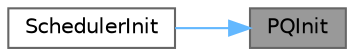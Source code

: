 digraph "PQInit"
{
 // LATEX_PDF_SIZE
  bgcolor="transparent";
  edge [fontname=Helvetica,fontsize=10,labelfontname=Helvetica,labelfontsize=10];
  node [fontname=Helvetica,fontsize=10,shape=box,height=0.2,width=0.4];
  rankdir="RL";
  Node1 [label="PQInit",height=0.2,width=0.4,color="gray40", fillcolor="grey60", style="filled", fontcolor="black",tooltip="Initializes the priority queue."];
  Node1 -> Node2 [dir="back",color="steelblue1",style="solid"];
  Node2 [label="SchedulerInit",height=0.2,width=0.4,color="grey40", fillcolor="white", style="filled",URL="$Scheduler_8c.html#adf18e0985dd8f66c0a65156d46718c5a",tooltip="Initializes the scheduler with the given sensors."];
}

